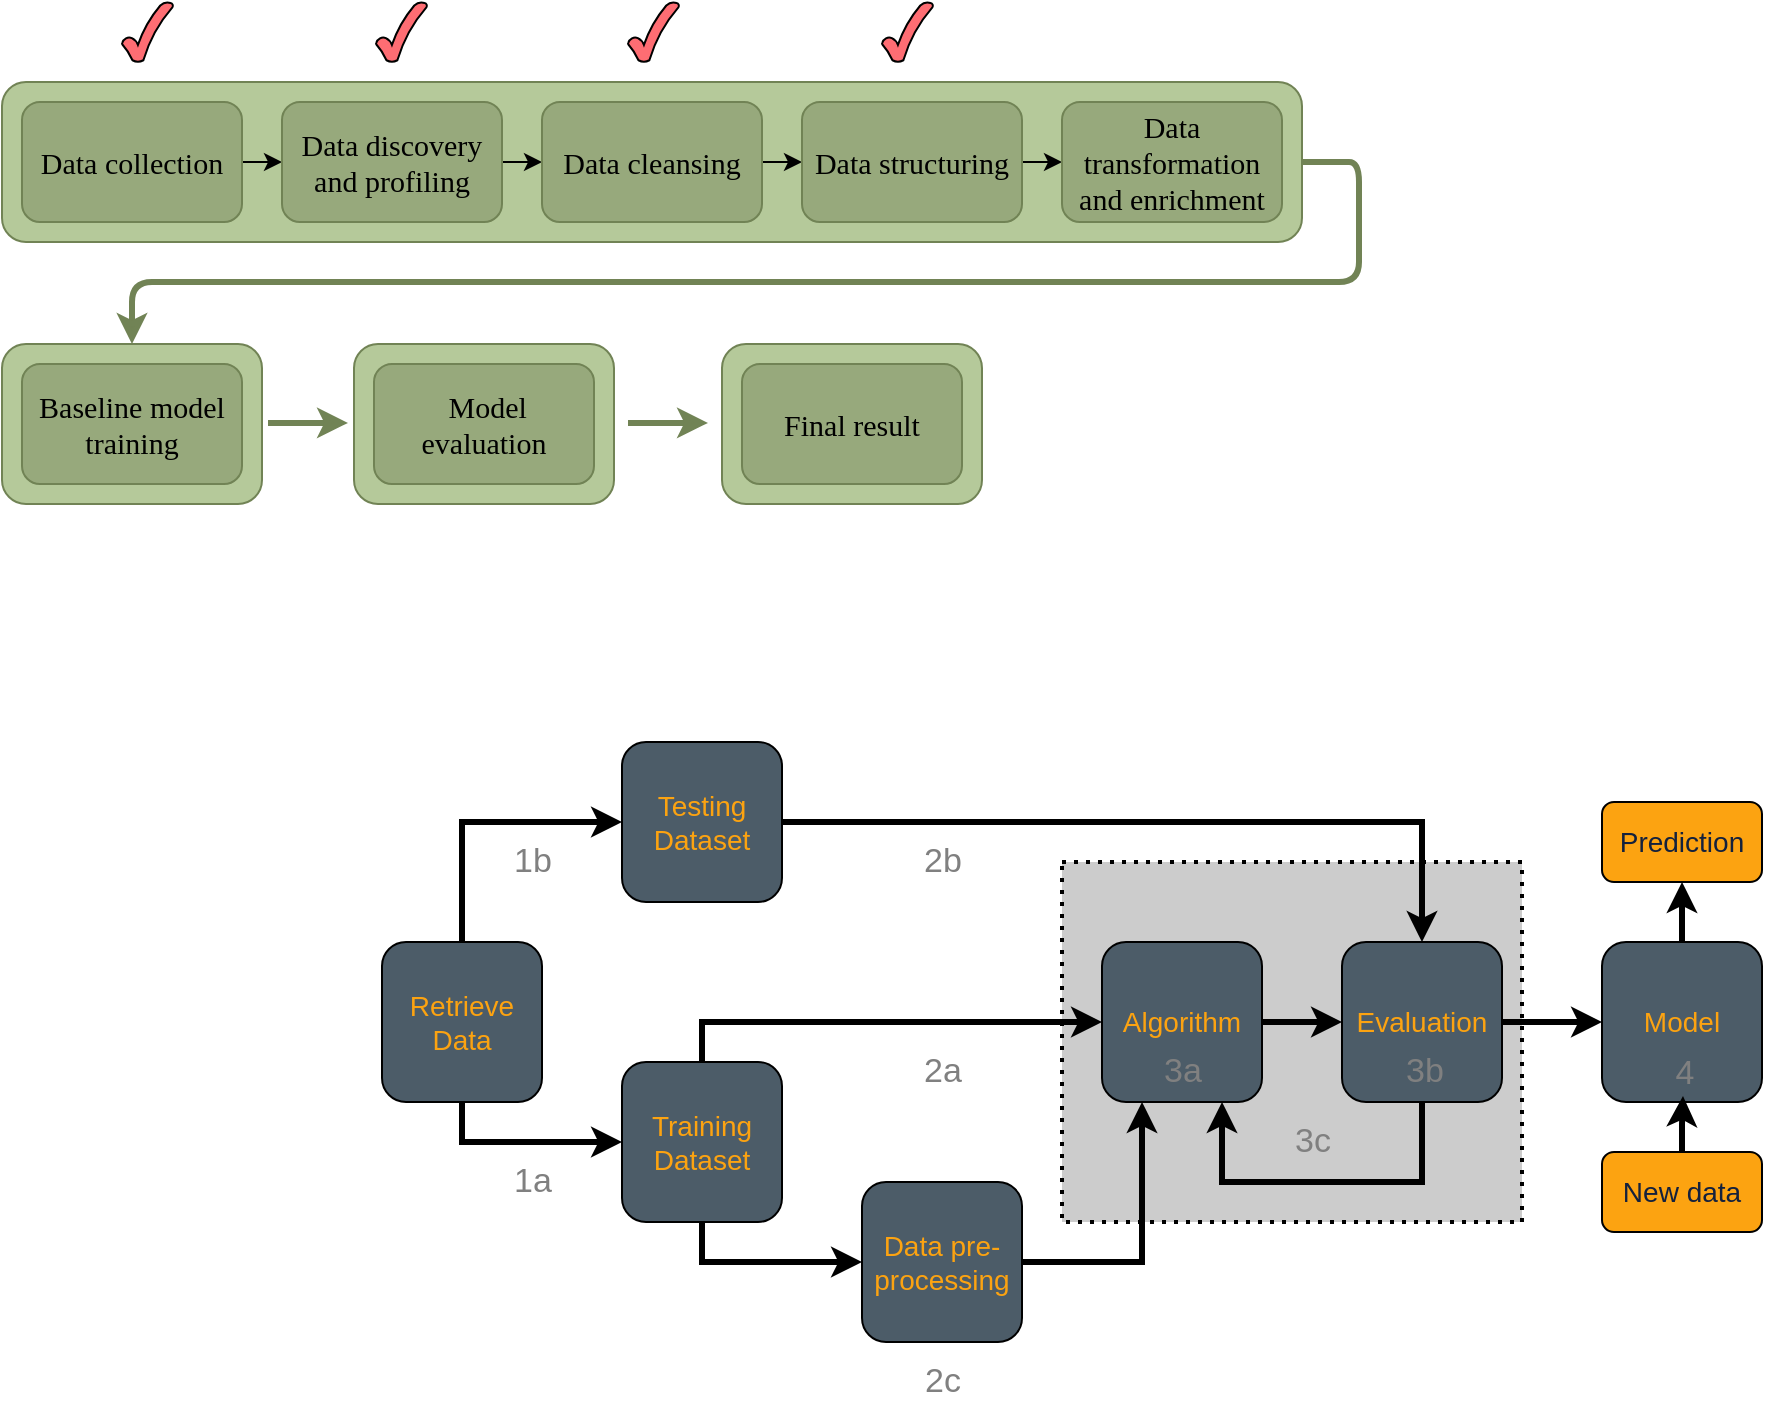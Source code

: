 <mxfile>
    <diagram id="VPsidG5UPo3SP2NgHH7p" name="Page-1">
        <mxGraphModel dx="827" dy="618" grid="0" gridSize="10" guides="1" tooltips="1" connect="1" arrows="1" fold="1" page="1" pageScale="1" pageWidth="1169" pageHeight="827" background="#ffffff" math="0" shadow="0">
            <root>
                <mxCell id="0"/>
                <mxCell id="1" parent="0"/>
                <mxCell id="73" value="" style="rounded=0;whiteSpace=wrap;html=1;fontSize=15;fontColor=#14213D;strokeColor=#000000;fillColor=#CCCCCC;dashed=1;strokeWidth=2;gradientColor=none;perimeterSpacing=0;dashPattern=1 2;" vertex="1" parent="1">
                    <mxGeometry x="540" y="540" width="230" height="180" as="geometry"/>
                </mxCell>
                <mxCell id="37" value="" style="rounded=1;whiteSpace=wrap;html=1;fontFamily=Times New Roman;fontSize=15;fillColor=#B5C99A;strokeColor=#718355;fontStyle=0" parent="1" vertex="1">
                    <mxGeometry x="186" y="281" width="130" height="80" as="geometry"/>
                </mxCell>
                <mxCell id="36" value="" style="rounded=1;whiteSpace=wrap;html=1;fontFamily=Times New Roman;fontSize=15;fillColor=#B5C99A;strokeColor=#718355;fontStyle=0" parent="1" vertex="1">
                    <mxGeometry x="370" y="281" width="130" height="80" as="geometry"/>
                </mxCell>
                <mxCell id="22" value="" style="rounded=1;whiteSpace=wrap;html=1;fontFamily=Times New Roman;fontSize=15;fillColor=#B5C99A;strokeColor=#718355;fontStyle=0" parent="1" vertex="1">
                    <mxGeometry x="10" y="281" width="130" height="80" as="geometry"/>
                </mxCell>
                <mxCell id="20" value="" style="rounded=1;whiteSpace=wrap;html=1;fontFamily=Times New Roman;fontSize=15;fontColor=#333333;fillColor=#B5C99A;strokeColor=#718355;fontStyle=0" parent="1" vertex="1">
                    <mxGeometry x="10" y="150" width="650" height="80" as="geometry"/>
                </mxCell>
                <mxCell id="14" style="edgeStyle=none;html=1;exitX=1;exitY=0.5;exitDx=0;exitDy=0;entryX=0;entryY=0.5;entryDx=0;entryDy=0;fontFamily=Times New Roman;fontSize=15;fontColor=#000000;strokeColor=#000000;fontStyle=0" parent="1" source="2" target="3" edge="1">
                    <mxGeometry relative="1" as="geometry"/>
                </mxCell>
                <mxCell id="2" value="&lt;p style=&quot;font-size: 15px;&quot;&gt;&lt;font face=&quot;Times New Roman&quot; style=&quot;font-size: 15px;&quot; color=&quot;#000000&quot;&gt;Data collection&lt;/font&gt;&lt;/p&gt;" style="rounded=1;whiteSpace=wrap;html=1;fillColor=#97A97C;strokeColor=#718355;fontSize=15;fontStyle=0" parent="1" vertex="1">
                    <mxGeometry x="20" y="160" width="110" height="60" as="geometry"/>
                </mxCell>
                <mxCell id="15" style="edgeStyle=none;html=1;exitX=1;exitY=0.5;exitDx=0;exitDy=0;entryX=0;entryY=0.5;entryDx=0;entryDy=0;fontFamily=Times New Roman;fontSize=15;fontColor=#000000;strokeColor=#000000;fontStyle=0" parent="1" source="3" target="4" edge="1">
                    <mxGeometry relative="1" as="geometry"/>
                </mxCell>
                <mxCell id="3" value="&lt;p style=&quot;font-size: 15px;&quot;&gt;&lt;font face=&quot;Times New Roman&quot; style=&quot;font-size: 15px;&quot; color=&quot;#000000&quot;&gt;Data discovery and profiling&lt;/font&gt;&lt;/p&gt;" style="rounded=1;whiteSpace=wrap;html=1;fillColor=#97A97C;strokeColor=#718355;fontSize=15;fontStyle=0" parent="1" vertex="1">
                    <mxGeometry x="150" y="160" width="110" height="60" as="geometry"/>
                </mxCell>
                <mxCell id="16" style="edgeStyle=none;html=1;exitX=1;exitY=0.5;exitDx=0;exitDy=0;entryX=0;entryY=0.5;entryDx=0;entryDy=0;fontFamily=Times New Roman;fontSize=15;fontColor=#000000;strokeColor=#000000;fontStyle=0" parent="1" source="4" target="5" edge="1">
                    <mxGeometry relative="1" as="geometry"/>
                </mxCell>
                <mxCell id="4" value="&lt;p style=&quot;font-size: 15px;&quot;&gt;&lt;font face=&quot;Times New Roman&quot; style=&quot;font-size: 15px;&quot; color=&quot;#000000&quot;&gt;Data cleansing&lt;/font&gt;&lt;/p&gt;" style="rounded=1;whiteSpace=wrap;html=1;fillColor=#97A97C;strokeColor=#718355;fontSize=15;fontStyle=0" parent="1" vertex="1">
                    <mxGeometry x="280" y="160" width="110" height="60" as="geometry"/>
                </mxCell>
                <mxCell id="17" style="edgeStyle=none;html=1;exitX=1;exitY=0.5;exitDx=0;exitDy=0;fontFamily=Times New Roman;fontSize=15;fontColor=#000000;strokeColor=#000000;fontStyle=0" parent="1" source="5" target="6" edge="1">
                    <mxGeometry relative="1" as="geometry"/>
                </mxCell>
                <mxCell id="5" value="&lt;p style=&quot;font-size: 15px;&quot;&gt;&lt;font face=&quot;Times New Roman&quot; style=&quot;font-size: 15px;&quot; color=&quot;#000000&quot;&gt;Data structuring&lt;/font&gt;&lt;/p&gt;" style="rounded=1;whiteSpace=wrap;html=1;fillColor=#97A97C;strokeColor=#718355;fontSize=15;fontStyle=0" parent="1" vertex="1">
                    <mxGeometry x="410" y="160" width="110" height="60" as="geometry"/>
                </mxCell>
                <mxCell id="6" value="&lt;p style=&quot;font-size: 15px;&quot;&gt;&lt;font face=&quot;Times New Roman&quot; style=&quot;font-size: 15px;&quot; color=&quot;#000000&quot;&gt;Data transformation and enrichment&lt;/font&gt;&lt;/p&gt;" style="rounded=1;whiteSpace=wrap;html=1;fillColor=#97A97C;strokeColor=#718355;fontSize=15;fontStyle=0" parent="1" vertex="1">
                    <mxGeometry x="540" y="160" width="110" height="60" as="geometry"/>
                </mxCell>
                <mxCell id="12" value="&lt;p style=&quot;font-size: 15px;&quot;&gt;&lt;font face=&quot;Times New Roman&quot; style=&quot;font-size: 15px;&quot; color=&quot;#000000&quot;&gt;Baseline model training&lt;/font&gt;&lt;/p&gt;" style="rounded=1;whiteSpace=wrap;html=1;fillColor=#97A97C;strokeColor=#718355;fontSize=15;fontStyle=0" parent="1" vertex="1">
                    <mxGeometry x="20" y="291" width="110" height="60" as="geometry"/>
                </mxCell>
                <mxCell id="13" value="&lt;p style=&quot;font-size: 15px;&quot;&gt;&lt;font face=&quot;Times New Roman&quot; style=&quot;font-size: 15px;&quot; color=&quot;#000000&quot;&gt;&amp;nbsp;Model evaluation&lt;/font&gt;&lt;/p&gt;" style="rounded=1;whiteSpace=wrap;html=1;fillColor=#97A97C;strokeColor=#718355;fontSize=15;fontStyle=0" parent="1" vertex="1">
                    <mxGeometry x="196" y="291" width="110" height="60" as="geometry"/>
                </mxCell>
                <mxCell id="25" value="&lt;p style=&quot;font-size: 15px;&quot;&gt;&lt;font face=&quot;Times New Roman&quot; style=&quot;font-size: 15px;&quot; color=&quot;#000000&quot;&gt;Final result&lt;/font&gt;&lt;/p&gt;" style="rounded=1;whiteSpace=wrap;html=1;fillColor=#97A97C;strokeColor=#718355;fontSize=15;fontStyle=0" parent="1" vertex="1">
                    <mxGeometry x="380" y="291" width="110" height="60" as="geometry"/>
                </mxCell>
                <mxCell id="28" value="" style="endArrow=classic;html=1;fontFamily=Times New Roman;fontSize=15;fontColor=#000000;strokeColor=#718355;strokeWidth=3;fontStyle=0" parent="1" edge="1">
                    <mxGeometry width="50" height="50" relative="1" as="geometry">
                        <mxPoint x="323" y="320.44" as="sourcePoint"/>
                        <mxPoint x="363" y="320.44" as="targetPoint"/>
                    </mxGeometry>
                </mxCell>
                <mxCell id="29" value="" style="verticalLabelPosition=bottom;verticalAlign=top;html=1;shape=mxgraph.basic.tick;rounded=0;fontFamily=Times New Roman;fontSize=15;fontColor=#000000;strokeColor=#000000;fillColor=#FE6D73;" parent="1" vertex="1">
                    <mxGeometry x="70" y="110" width="25.5" height="30" as="geometry"/>
                </mxCell>
                <mxCell id="31" value="" style="verticalLabelPosition=bottom;verticalAlign=top;html=1;shape=mxgraph.basic.tick;rounded=0;fontFamily=Times New Roman;fontSize=15;fontColor=#000000;strokeColor=#000000;fillColor=#FE6D73;" parent="1" vertex="1">
                    <mxGeometry x="197" y="110" width="25.5" height="30" as="geometry"/>
                </mxCell>
                <mxCell id="33" value="" style="verticalLabelPosition=bottom;verticalAlign=top;html=1;shape=mxgraph.basic.tick;rounded=0;fontFamily=Times New Roman;fontSize=15;fontColor=#000000;strokeColor=#000000;fillColor=#FE6D73;" parent="1" vertex="1">
                    <mxGeometry x="323" y="110" width="25.5" height="30" as="geometry"/>
                </mxCell>
                <mxCell id="34" value="" style="verticalLabelPosition=bottom;verticalAlign=top;html=1;shape=mxgraph.basic.tick;rounded=0;fontFamily=Times New Roman;fontSize=15;fontColor=#000000;strokeColor=#000000;fillColor=#FE6D73;" parent="1" vertex="1">
                    <mxGeometry x="450" y="110" width="25.5" height="30" as="geometry"/>
                </mxCell>
                <mxCell id="38" value="" style="endArrow=classic;html=1;fontFamily=Times New Roman;fontSize=15;fontColor=#000000;strokeColor=#718355;strokeWidth=3;fontStyle=0" parent="1" edge="1">
                    <mxGeometry width="50" height="50" relative="1" as="geometry">
                        <mxPoint x="143" y="320.44" as="sourcePoint"/>
                        <mxPoint x="183" y="320.44" as="targetPoint"/>
                    </mxGeometry>
                </mxCell>
                <mxCell id="40" value="" style="endArrow=none;html=1;fontFamily=Times New Roman;fontSize=15;fontColor=#000000;strokeColor=#718355;strokeWidth=3;exitX=1;exitY=0.5;exitDx=0;exitDy=0;" parent="1" source="20" edge="1">
                    <mxGeometry width="50" height="50" relative="1" as="geometry">
                        <mxPoint x="650" y="310" as="sourcePoint"/>
                        <mxPoint x="680" y="190" as="targetPoint"/>
                    </mxGeometry>
                </mxCell>
                <mxCell id="41" value="" style="edgeStyle=elbowEdgeStyle;elbow=horizontal;endArrow=none;html=1;fontFamily=Times New Roman;fontSize=15;fontColor=#000000;strokeColor=#718355;strokeWidth=3;endFill=0;" parent="1" edge="1">
                    <mxGeometry width="50" height="50" relative="1" as="geometry">
                        <mxPoint x="678.5" y="190" as="sourcePoint"/>
                        <mxPoint x="250" y="250" as="targetPoint"/>
                        <Array as="points">
                            <mxPoint x="688.5" y="230"/>
                        </Array>
                    </mxGeometry>
                </mxCell>
                <mxCell id="42" value="" style="edgeStyle=elbowEdgeStyle;elbow=horizontal;endArrow=classic;html=1;fontFamily=Times New Roman;fontSize=15;fontColor=#000000;strokeColor=#718355;strokeWidth=3;entryX=0.5;entryY=0;entryDx=0;entryDy=0;" parent="1" target="22" edge="1">
                    <mxGeometry width="50" height="50" relative="1" as="geometry">
                        <mxPoint x="250" y="250" as="sourcePoint"/>
                        <mxPoint x="100" y="270" as="targetPoint"/>
                        <Array as="points">
                            <mxPoint x="75" y="250"/>
                        </Array>
                    </mxGeometry>
                </mxCell>
                <mxCell id="56" style="edgeStyle=elbowEdgeStyle;rounded=0;html=1;exitX=0.5;exitY=0;exitDx=0;exitDy=0;entryX=0;entryY=0.5;entryDx=0;entryDy=0;fontSize=14;fontColor=#14213D;strokeColor=#000000;strokeWidth=3;" edge="1" parent="1" source="43" target="46">
                    <mxGeometry relative="1" as="geometry">
                        <Array as="points">
                            <mxPoint x="240" y="560"/>
                        </Array>
                    </mxGeometry>
                </mxCell>
                <mxCell id="57" style="edgeStyle=elbowEdgeStyle;rounded=0;html=1;exitX=0.5;exitY=1;exitDx=0;exitDy=0;entryX=0;entryY=0.5;entryDx=0;entryDy=0;fontSize=14;fontColor=#14213D;strokeColor=#000000;strokeWidth=3;" edge="1" parent="1" source="43" target="47">
                    <mxGeometry relative="1" as="geometry">
                        <Array as="points">
                            <mxPoint x="240" y="680"/>
                        </Array>
                    </mxGeometry>
                </mxCell>
                <mxCell id="43" value="&lt;font color=&quot;#fca311&quot; style=&quot;font-size: 14px;&quot;&gt;Retrieve Data&lt;/font&gt;" style="rounded=1;whiteSpace=wrap;html=1;fillColor=#4C5C68;strokeColor=#000000;fontSize=14;" vertex="1" parent="1">
                    <mxGeometry x="200" y="580" width="80" height="80" as="geometry"/>
                </mxCell>
                <mxCell id="59" style="edgeStyle=elbowEdgeStyle;rounded=0;html=1;exitX=1;exitY=0.5;exitDx=0;exitDy=0;entryX=0.5;entryY=0;entryDx=0;entryDy=0;fontSize=15;fontColor=#14213D;strokeColor=#000000;strokeWidth=3;" edge="1" parent="1" source="46" target="50">
                    <mxGeometry relative="1" as="geometry">
                        <Array as="points">
                            <mxPoint x="720" y="570"/>
                        </Array>
                    </mxGeometry>
                </mxCell>
                <mxCell id="46" value="&lt;font color=&quot;#fca311&quot; style=&quot;font-size: 14px;&quot;&gt;Testing Dataset&lt;br style=&quot;font-size: 14px;&quot;&gt;&lt;/font&gt;" style="rounded=1;whiteSpace=wrap;html=1;fillColor=#4C5C68;strokeColor=#000000;fontSize=14;" vertex="1" parent="1">
                    <mxGeometry x="320" y="480" width="80" height="80" as="geometry"/>
                </mxCell>
                <mxCell id="60" style="edgeStyle=elbowEdgeStyle;rounded=0;html=1;exitX=0.5;exitY=0;exitDx=0;exitDy=0;entryX=0;entryY=0.5;entryDx=0;entryDy=0;fontSize=15;fontColor=#14213D;strokeColor=#000000;strokeWidth=3;" edge="1" parent="1" source="47" target="49">
                    <mxGeometry relative="1" as="geometry">
                        <Array as="points">
                            <mxPoint x="360" y="630"/>
                        </Array>
                    </mxGeometry>
                </mxCell>
                <mxCell id="61" style="edgeStyle=elbowEdgeStyle;rounded=0;html=1;exitX=0.5;exitY=1;exitDx=0;exitDy=0;fontSize=15;fontColor=#14213D;strokeColor=#000000;strokeWidth=3;entryX=0;entryY=0.5;entryDx=0;entryDy=0;" edge="1" parent="1" source="47" target="48">
                    <mxGeometry relative="1" as="geometry">
                        <mxPoint x="440" y="740" as="targetPoint"/>
                        <Array as="points">
                            <mxPoint x="360" y="740"/>
                        </Array>
                    </mxGeometry>
                </mxCell>
                <mxCell id="47" value="&lt;font color=&quot;#fca311&quot; style=&quot;font-size: 14px;&quot;&gt;Training Dataset&lt;br style=&quot;font-size: 14px;&quot;&gt;&lt;/font&gt;" style="rounded=1;whiteSpace=wrap;html=1;fillColor=#4C5C68;strokeColor=#000000;fontSize=14;" vertex="1" parent="1">
                    <mxGeometry x="320" y="640" width="80" height="80" as="geometry"/>
                </mxCell>
                <mxCell id="65" style="edgeStyle=elbowEdgeStyle;rounded=0;html=1;exitX=1;exitY=0.5;exitDx=0;exitDy=0;entryX=0.25;entryY=1;entryDx=0;entryDy=0;fontSize=15;fontColor=#14213D;strokeColor=#000000;strokeWidth=3;" edge="1" parent="1" source="48" target="49">
                    <mxGeometry relative="1" as="geometry">
                        <Array as="points">
                            <mxPoint x="580" y="700"/>
                        </Array>
                    </mxGeometry>
                </mxCell>
                <mxCell id="48" value="&lt;font color=&quot;#fca311&quot; style=&quot;font-size: 14px;&quot;&gt;Data pre-processing&lt;br style=&quot;font-size: 14px;&quot;&gt;&lt;/font&gt;" style="rounded=1;whiteSpace=wrap;html=1;fillColor=#4C5C68;strokeColor=#000000;fontSize=14;" vertex="1" parent="1">
                    <mxGeometry x="440" y="700" width="80" height="80" as="geometry"/>
                </mxCell>
                <mxCell id="63" style="edgeStyle=elbowEdgeStyle;rounded=0;html=1;exitX=1;exitY=0.5;exitDx=0;exitDy=0;entryX=0;entryY=0.5;entryDx=0;entryDy=0;fontSize=15;fontColor=#14213D;strokeColor=#000000;strokeWidth=3;" edge="1" parent="1" source="49" target="50">
                    <mxGeometry relative="1" as="geometry"/>
                </mxCell>
                <mxCell id="49" value="&lt;font color=&quot;#fca311&quot; style=&quot;font-size: 14px&quot;&gt;Algorithm&lt;br style=&quot;font-size: 14px&quot;&gt;&lt;/font&gt;" style="rounded=1;whiteSpace=wrap;html=1;fillColor=#4C5C68;strokeColor=#000000;fontSize=14;" vertex="1" parent="1">
                    <mxGeometry x="560" y="580" width="80" height="80" as="geometry"/>
                </mxCell>
                <mxCell id="66" style="edgeStyle=elbowEdgeStyle;rounded=0;html=1;exitX=1;exitY=0.5;exitDx=0;exitDy=0;entryX=0;entryY=0.5;entryDx=0;entryDy=0;fontSize=15;fontColor=#14213D;strokeColor=#000000;strokeWidth=3;" edge="1" parent="1" source="50" target="51">
                    <mxGeometry relative="1" as="geometry"/>
                </mxCell>
                <mxCell id="67" style="edgeStyle=orthogonalEdgeStyle;rounded=0;html=1;exitX=0.5;exitY=1;exitDx=0;exitDy=0;entryX=0.75;entryY=1;entryDx=0;entryDy=0;fontSize=15;fontColor=#14213D;strokeColor=#000000;strokeWidth=3;elbow=vertical;" edge="1" parent="1" source="50" target="49">
                    <mxGeometry relative="1" as="geometry">
                        <Array as="points">
                            <mxPoint x="720" y="700"/>
                            <mxPoint x="620" y="700"/>
                        </Array>
                    </mxGeometry>
                </mxCell>
                <mxCell id="50" value="&lt;font color=&quot;#fca311&quot; style=&quot;font-size: 14px&quot;&gt;Evaluation&lt;br style=&quot;font-size: 14px&quot;&gt;&lt;/font&gt;" style="rounded=1;whiteSpace=wrap;html=1;fillColor=#4C5C68;strokeColor=#000000;fontSize=14;" vertex="1" parent="1">
                    <mxGeometry x="680" y="580" width="80" height="80" as="geometry"/>
                </mxCell>
                <mxCell id="71" style="edgeStyle=orthogonalEdgeStyle;rounded=0;html=1;exitX=0.5;exitY=0;exitDx=0;exitDy=0;entryX=0.5;entryY=1;entryDx=0;entryDy=0;fontSize=15;fontColor=#14213D;strokeColor=#000000;strokeWidth=3;elbow=vertical;" edge="1" parent="1" source="51" target="52">
                    <mxGeometry relative="1" as="geometry"/>
                </mxCell>
                <mxCell id="51" value="&lt;font color=&quot;#fca311&quot; style=&quot;font-size: 14px&quot;&gt;Model&lt;br style=&quot;font-size: 14px&quot;&gt;&lt;/font&gt;" style="rounded=1;whiteSpace=wrap;html=1;fillColor=#4C5C68;strokeColor=#000000;fontSize=14;" vertex="1" parent="1">
                    <mxGeometry x="810" y="580" width="80" height="80" as="geometry"/>
                </mxCell>
                <mxCell id="52" value="&lt;font style=&quot;font-size: 14px&quot;&gt;&lt;font color=&quot;#14213d&quot;&gt;Prediction&lt;/font&gt;&lt;br style=&quot;font-size: 14px&quot;&gt;&lt;/font&gt;" style="rounded=1;whiteSpace=wrap;html=1;fillColor=#FCA311;strokeColor=#000000;fontSize=14;" vertex="1" parent="1">
                    <mxGeometry x="810" y="510" width="80" height="40" as="geometry"/>
                </mxCell>
                <mxCell id="58" value="&lt;font style=&quot;font-size: 17px;&quot;&gt;1a&lt;/font&gt;" style="text;html=1;align=center;verticalAlign=middle;resizable=0;points=[];autosize=1;strokeColor=none;fillColor=none;fontSize=17;fontColor=#808080;" vertex="1" parent="1">
                    <mxGeometry x="260" y="685" width="30" height="30" as="geometry"/>
                </mxCell>
                <mxCell id="69" value="&lt;font style=&quot;font-size: 17px;&quot;&gt;1b&lt;/font&gt;" style="text;html=1;align=center;verticalAlign=middle;resizable=0;points=[];autosize=1;strokeColor=none;fillColor=none;fontSize=17;fontColor=#808080;" vertex="1" parent="1">
                    <mxGeometry x="260" y="525" width="30" height="30" as="geometry"/>
                </mxCell>
                <mxCell id="75" value="&lt;font style=&quot;font-size: 17px;&quot;&gt;2c&lt;/font&gt;" style="text;html=1;align=center;verticalAlign=middle;resizable=0;points=[];autosize=1;strokeColor=none;fillColor=none;fontSize=17;fontColor=#808080;" vertex="1" parent="1">
                    <mxGeometry x="465" y="785" width="30" height="30" as="geometry"/>
                </mxCell>
                <mxCell id="76" value="&lt;font style=&quot;font-size: 17px;&quot;&gt;2a&lt;/font&gt;" style="text;html=1;align=center;verticalAlign=middle;resizable=0;points=[];autosize=1;strokeColor=none;fillColor=none;fontSize=17;fontColor=#808080;" vertex="1" parent="1">
                    <mxGeometry x="465" y="630" width="30" height="30" as="geometry"/>
                </mxCell>
                <mxCell id="77" value="&lt;font style=&quot;font-size: 17px;&quot;&gt;2b&lt;/font&gt;" style="text;html=1;align=center;verticalAlign=middle;resizable=0;points=[];autosize=1;strokeColor=none;fillColor=none;fontSize=17;fontColor=#808080;" vertex="1" parent="1">
                    <mxGeometry x="465" y="525" width="30" height="30" as="geometry"/>
                </mxCell>
                <mxCell id="78" value="&lt;font style=&quot;font-size: 17px&quot;&gt;3a&lt;/font&gt;" style="text;html=1;align=center;verticalAlign=middle;resizable=0;points=[];autosize=1;strokeColor=none;fillColor=none;fontSize=17;fontColor=#808080;" vertex="1" parent="1">
                    <mxGeometry x="585" y="630" width="30" height="30" as="geometry"/>
                </mxCell>
                <mxCell id="79" value="&lt;font style=&quot;font-size: 17px&quot;&gt;3b&lt;/font&gt;" style="text;html=1;align=center;verticalAlign=middle;resizable=0;points=[];autosize=1;strokeColor=none;fillColor=none;fontSize=17;fontColor=#808080;" vertex="1" parent="1">
                    <mxGeometry x="706" y="630" width="30" height="30" as="geometry"/>
                </mxCell>
                <mxCell id="80" value="&lt;font style=&quot;font-size: 17px&quot;&gt;3c&lt;/font&gt;" style="text;html=1;align=center;verticalAlign=middle;resizable=0;points=[];autosize=1;strokeColor=none;fillColor=none;fontSize=17;fontColor=#808080;" vertex="1" parent="1">
                    <mxGeometry x="650" y="665" width="30" height="30" as="geometry"/>
                </mxCell>
                <mxCell id="82" value="&lt;font style=&quot;font-size: 17px&quot;&gt;4&lt;/font&gt;" style="text;html=1;align=center;verticalAlign=middle;resizable=0;points=[];autosize=1;strokeColor=none;fillColor=none;fontSize=17;fontColor=#808080;" vertex="1" parent="1">
                    <mxGeometry x="841" y="634" width="19" height="23" as="geometry"/>
                </mxCell>
                <mxCell id="87" style="edgeStyle=orthogonalEdgeStyle;rounded=0;html=1;exitX=0.5;exitY=0;exitDx=0;exitDy=0;fontSize=17;fontColor=#333333;strokeColor=#000000;strokeWidth=3;elbow=vertical;" edge="1" parent="1" source="86" target="82">
                    <mxGeometry relative="1" as="geometry"/>
                </mxCell>
                <mxCell id="86" value="&lt;font style=&quot;font-size: 14px&quot;&gt;&lt;font color=&quot;#14213d&quot;&gt;New data&lt;/font&gt;&lt;br style=&quot;font-size: 14px&quot;&gt;&lt;/font&gt;" style="rounded=1;whiteSpace=wrap;html=1;fillColor=#FCA311;strokeColor=#000000;fontSize=14;" vertex="1" parent="1">
                    <mxGeometry x="810" y="685" width="80" height="40" as="geometry"/>
                </mxCell>
            </root>
        </mxGraphModel>
    </diagram>
</mxfile>